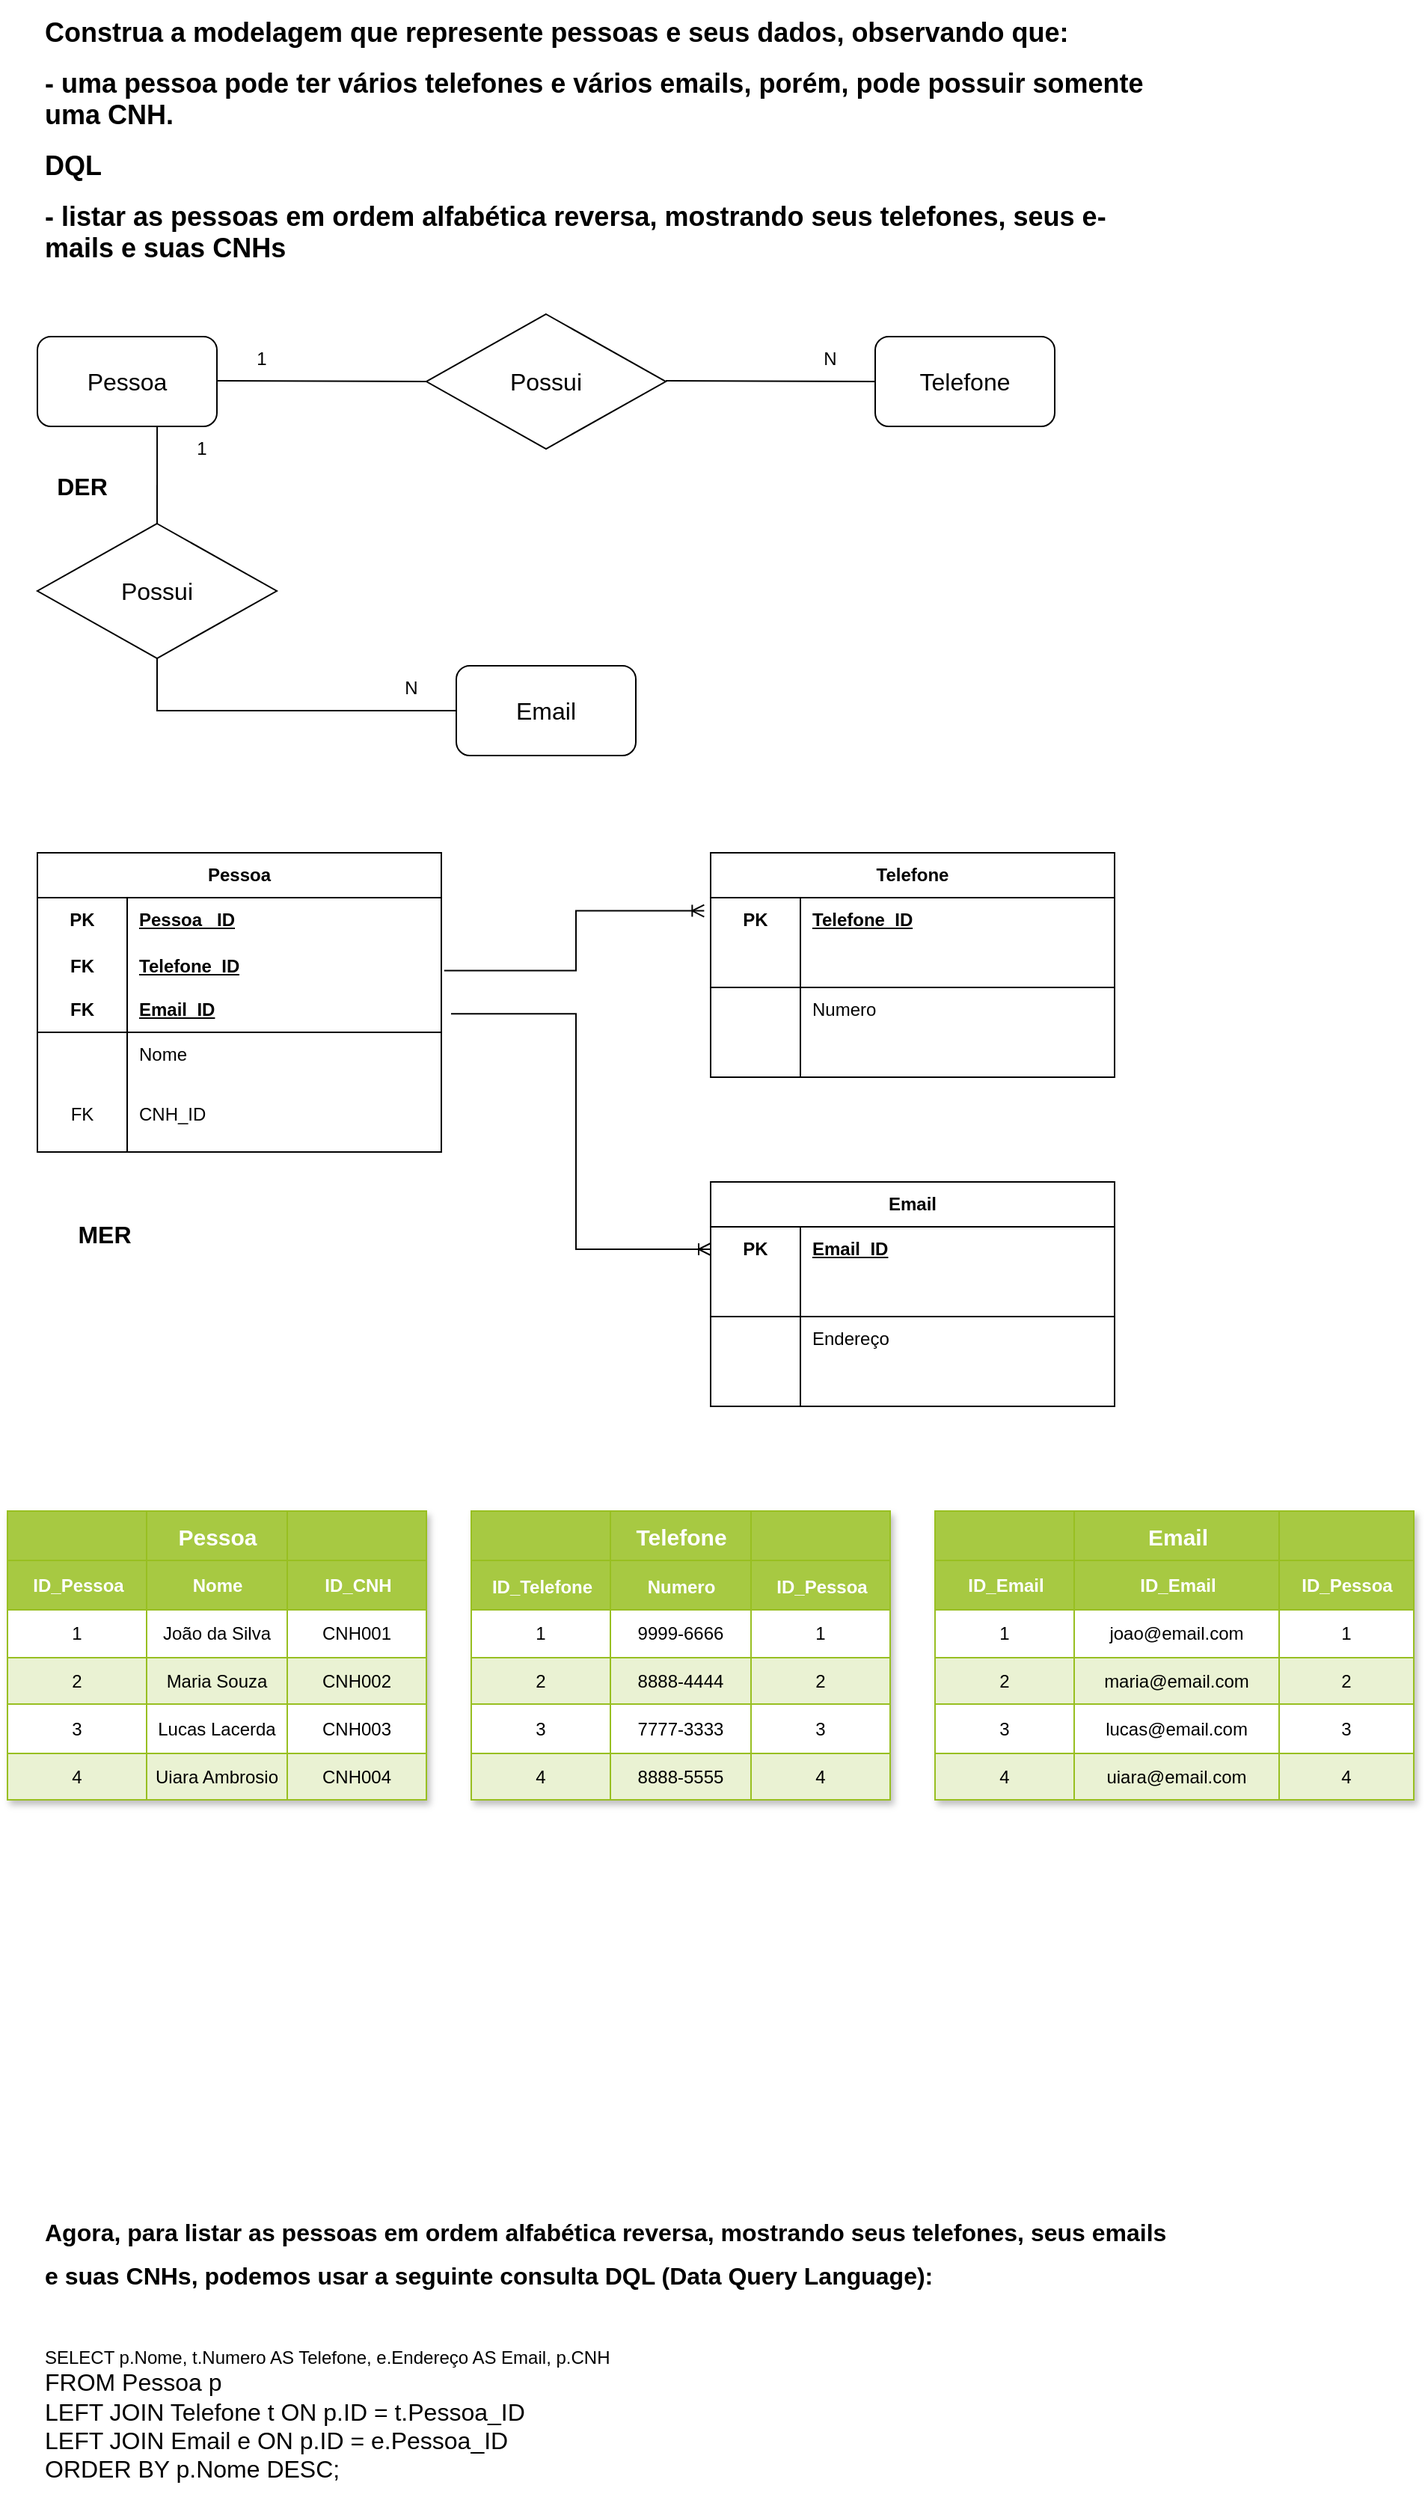 <mxfile version="21.6.5" type="github">
  <diagram name="Página-1" id="QylRcB9uHjfK3iSPX28R">
    <mxGraphModel dx="1050" dy="574" grid="1" gridSize="10" guides="1" tooltips="1" connect="1" arrows="1" fold="1" page="1" pageScale="1" pageWidth="827" pageHeight="1169" math="0" shadow="0">
      <root>
        <mxCell id="0" />
        <mxCell id="1" parent="0" />
        <mxCell id="6VKLtYgtWfYLUNmkYSvm-1" value="&lt;h1 style=&quot;font-size: 18px;&quot;&gt;&lt;font style=&quot;font-size: 18px;&quot;&gt;Construa a modelagem que represente pessoas e seus dados, observando que:&lt;/font&gt;&lt;/h1&gt;&lt;h1 style=&quot;font-size: 18px;&quot;&gt;&lt;font style=&quot;font-size: 18px;&quot;&gt;- uma pessoa pode ter vários telefones e vários emails, porém, pode possuir somente uma CNH.&lt;/font&gt;&lt;/h1&gt;&lt;h1 style=&quot;font-size: 18px;&quot;&gt;&lt;font style=&quot;font-size: 18px;&quot;&gt;DQL&lt;/font&gt;&lt;/h1&gt;&lt;h1 style=&quot;font-size: 18px;&quot;&gt;&lt;font style=&quot;font-size: 18px;&quot;&gt;- listar as pessoas em ordem alfabética reversa, mostrando seus telefones, seus e-mails e suas CNHs&lt;/font&gt;&lt;/h1&gt;" style="text;html=1;strokeColor=none;fillColor=none;spacing=5;spacingTop=-20;whiteSpace=wrap;overflow=hidden;rounded=0;" parent="1" vertex="1">
          <mxGeometry x="40" y="40" width="760" height="200" as="geometry" />
        </mxCell>
        <mxCell id="6VKLtYgtWfYLUNmkYSvm-96" value="&lt;h1&gt;&lt;font style=&quot;font-size: 16px;&quot;&gt;Agora, para listar as pessoas em ordem alfabética reversa, mostrando seus telefones, seus emails e suas CNHs, podemos usar a seguinte consulta DQL (Data Query Language):&lt;/font&gt;&lt;br&gt;&lt;/h1&gt;&lt;div&gt;&lt;font style=&quot;font-size: 16px;&quot;&gt;&lt;br&gt;&lt;/font&gt;&lt;/div&gt;&lt;div&gt;&lt;font style=&quot;&quot;&gt;&lt;div style=&quot;&quot;&gt;SELECT p.Nome, t.Numero AS Telefone, e.Endereço AS Email, p.CNH&lt;/div&gt;&lt;div style=&quot;&quot;&gt;&lt;span style=&quot;font-size: 16px;&quot;&gt;FROM Pessoa p&lt;/span&gt;&lt;/div&gt;&lt;div style=&quot;&quot;&gt;&lt;span style=&quot;font-size: 16px;&quot;&gt;LEFT JOIN Telefone t ON p.ID = t.Pessoa_ID&lt;/span&gt;&lt;/div&gt;&lt;div style=&quot;&quot;&gt;&lt;span style=&quot;font-size: 16px;&quot;&gt;LEFT JOIN Email e ON p.ID = e.Pessoa_ID&lt;/span&gt;&lt;/div&gt;&lt;div style=&quot;&quot;&gt;&lt;span style=&quot;font-size: 16px;&quot;&gt;ORDER BY p.Nome DESC;&lt;/span&gt;&lt;/div&gt;&lt;div style=&quot;font-size: 16px;&quot;&gt;&lt;br&gt;&lt;/div&gt;&lt;/font&gt;&lt;/div&gt;" style="text;html=1;strokeColor=none;fillColor=none;spacing=5;spacingTop=-20;whiteSpace=wrap;overflow=hidden;rounded=0;" parent="1" vertex="1">
          <mxGeometry x="40" y="1500" width="760" height="200" as="geometry" />
        </mxCell>
        <mxCell id="OuMqcSIrpEiaOfhXXVMv-22" value="" style="group" vertex="1" connectable="0" parent="1">
          <mxGeometry x="40" y="240" width="680" height="295" as="geometry" />
        </mxCell>
        <mxCell id="6VKLtYgtWfYLUNmkYSvm-2" value="" style="group" parent="OuMqcSIrpEiaOfhXXVMv-22" vertex="1" connectable="0">
          <mxGeometry width="680" height="130" as="geometry" />
        </mxCell>
        <mxCell id="6VKLtYgtWfYLUNmkYSvm-3" value="&lt;font style=&quot;font-size: 16px;&quot;&gt;Pessoa&lt;/font&gt;" style="rounded=1;whiteSpace=wrap;html=1;" parent="6VKLtYgtWfYLUNmkYSvm-2" vertex="1">
          <mxGeometry y="15" width="120" height="60" as="geometry" />
        </mxCell>
        <mxCell id="6VKLtYgtWfYLUNmkYSvm-4" value="" style="endArrow=none;html=1;rounded=0;endFill=0;" parent="6VKLtYgtWfYLUNmkYSvm-2" edge="1">
          <mxGeometry width="50" height="50" relative="1" as="geometry">
            <mxPoint x="120" y="44.5" as="sourcePoint" />
            <mxPoint x="260" y="45" as="targetPoint" />
          </mxGeometry>
        </mxCell>
        <mxCell id="6VKLtYgtWfYLUNmkYSvm-5" value="&lt;font style=&quot;font-size: 16px;&quot;&gt;Possui&lt;/font&gt;" style="rhombus;whiteSpace=wrap;html=1;" parent="6VKLtYgtWfYLUNmkYSvm-2" vertex="1">
          <mxGeometry x="260" width="160" height="90" as="geometry" />
        </mxCell>
        <mxCell id="6VKLtYgtWfYLUNmkYSvm-6" value="&lt;font style=&quot;font-size: 16px;&quot;&gt;Telefone&lt;/font&gt;" style="rounded=1;whiteSpace=wrap;html=1;" parent="6VKLtYgtWfYLUNmkYSvm-2" vertex="1">
          <mxGeometry x="560" y="15" width="120" height="60" as="geometry" />
        </mxCell>
        <mxCell id="6VKLtYgtWfYLUNmkYSvm-7" value="" style="endArrow=none;html=1;rounded=0;endFill=0;" parent="6VKLtYgtWfYLUNmkYSvm-2" edge="1">
          <mxGeometry width="50" height="50" relative="1" as="geometry">
            <mxPoint x="420" y="44.5" as="sourcePoint" />
            <mxPoint x="560" y="45" as="targetPoint" />
          </mxGeometry>
        </mxCell>
        <mxCell id="6VKLtYgtWfYLUNmkYSvm-8" value="1" style="text;html=1;strokeColor=none;fillColor=none;align=center;verticalAlign=middle;whiteSpace=wrap;rounded=0;" parent="6VKLtYgtWfYLUNmkYSvm-2" vertex="1">
          <mxGeometry x="120" y="15" width="60" height="30" as="geometry" />
        </mxCell>
        <mxCell id="6VKLtYgtWfYLUNmkYSvm-9" value="N" style="text;html=1;strokeColor=none;fillColor=none;align=center;verticalAlign=middle;whiteSpace=wrap;rounded=0;" parent="6VKLtYgtWfYLUNmkYSvm-2" vertex="1">
          <mxGeometry x="500" y="15" width="60" height="30" as="geometry" />
        </mxCell>
        <mxCell id="6VKLtYgtWfYLUNmkYSvm-10" value="&lt;font style=&quot;font-size: 16px;&quot;&gt;&lt;b&gt;DER&lt;/b&gt;&lt;/font&gt;" style="text;html=1;strokeColor=none;fillColor=none;align=center;verticalAlign=middle;whiteSpace=wrap;rounded=0;" parent="6VKLtYgtWfYLUNmkYSvm-2" vertex="1">
          <mxGeometry y="100" width="60" height="30" as="geometry" />
        </mxCell>
        <mxCell id="6VKLtYgtWfYLUNmkYSvm-34" value="1" style="text;html=1;strokeColor=none;fillColor=none;align=center;verticalAlign=middle;whiteSpace=wrap;rounded=0;" parent="6VKLtYgtWfYLUNmkYSvm-2" vertex="1">
          <mxGeometry x="80" y="75" width="60" height="30" as="geometry" />
        </mxCell>
        <mxCell id="6VKLtYgtWfYLUNmkYSvm-20" value="&lt;font style=&quot;font-size: 16px;&quot;&gt;Email&lt;/font&gt;" style="rounded=1;whiteSpace=wrap;html=1;" parent="OuMqcSIrpEiaOfhXXVMv-22" vertex="1">
          <mxGeometry x="280" y="235" width="120" height="60" as="geometry" />
        </mxCell>
        <mxCell id="6VKLtYgtWfYLUNmkYSvm-35" value="N" style="text;html=1;strokeColor=none;fillColor=none;align=center;verticalAlign=middle;whiteSpace=wrap;rounded=0;" parent="OuMqcSIrpEiaOfhXXVMv-22" vertex="1">
          <mxGeometry x="220" y="235" width="60" height="30" as="geometry" />
        </mxCell>
        <mxCell id="6VKLtYgtWfYLUNmkYSvm-22" value="" style="endArrow=none;html=1;rounded=0;entryX=0;entryY=0.5;entryDx=0;entryDy=0;endFill=0;" parent="OuMqcSIrpEiaOfhXXVMv-22" source="6VKLtYgtWfYLUNmkYSvm-21" target="6VKLtYgtWfYLUNmkYSvm-20" edge="1">
          <mxGeometry width="50" height="50" relative="1" as="geometry">
            <mxPoint x="80.04" y="75" as="sourcePoint" />
            <mxPoint x="80" y="217.02" as="targetPoint" />
            <Array as="points">
              <mxPoint x="80" y="265" />
            </Array>
          </mxGeometry>
        </mxCell>
        <mxCell id="6VKLtYgtWfYLUNmkYSvm-38" value="" style="endArrow=none;html=1;rounded=0;entryX=0.5;entryY=0;entryDx=0;entryDy=0;endFill=0;" parent="OuMqcSIrpEiaOfhXXVMv-22" target="6VKLtYgtWfYLUNmkYSvm-21" edge="1">
          <mxGeometry width="50" height="50" relative="1" as="geometry">
            <mxPoint x="80.04" y="75" as="sourcePoint" />
            <mxPoint x="280" y="265" as="targetPoint" />
            <Array as="points" />
          </mxGeometry>
        </mxCell>
        <mxCell id="6VKLtYgtWfYLUNmkYSvm-21" value="&lt;font style=&quot;font-size: 16px;&quot;&gt;Possui&lt;/font&gt;" style="rhombus;whiteSpace=wrap;html=1;" parent="OuMqcSIrpEiaOfhXXVMv-22" vertex="1">
          <mxGeometry y="140" width="160" height="90" as="geometry" />
        </mxCell>
        <mxCell id="OuMqcSIrpEiaOfhXXVMv-23" value="" style="group" vertex="1" connectable="0" parent="1">
          <mxGeometry x="40" y="600" width="720" height="370" as="geometry" />
        </mxCell>
        <mxCell id="6VKLtYgtWfYLUNmkYSvm-36" value="&lt;font style=&quot;font-size: 16px;&quot;&gt;&lt;b&gt;MER&lt;/b&gt;&lt;/font&gt;" style="text;html=1;strokeColor=none;fillColor=none;align=center;verticalAlign=middle;whiteSpace=wrap;rounded=0;" parent="OuMqcSIrpEiaOfhXXVMv-23" vertex="1">
          <mxGeometry y="240" width="90" height="30" as="geometry" />
        </mxCell>
        <mxCell id="6VKLtYgtWfYLUNmkYSvm-39" value="Pessoa" style="shape=table;startSize=30;container=1;collapsible=1;childLayout=tableLayout;fixedRows=1;rowLines=0;fontStyle=1;align=center;resizeLast=1;html=1;whiteSpace=wrap;" parent="OuMqcSIrpEiaOfhXXVMv-23" vertex="1">
          <mxGeometry width="270" height="200" as="geometry" />
        </mxCell>
        <mxCell id="6VKLtYgtWfYLUNmkYSvm-40" value="" style="shape=tableRow;horizontal=0;startSize=0;swimlaneHead=0;swimlaneBody=0;fillColor=none;collapsible=0;dropTarget=0;points=[[0,0.5],[1,0.5]];portConstraint=eastwest;top=0;left=0;right=0;bottom=0;html=1;" parent="6VKLtYgtWfYLUNmkYSvm-39" vertex="1">
          <mxGeometry y="30" width="270" height="30" as="geometry" />
        </mxCell>
        <mxCell id="6VKLtYgtWfYLUNmkYSvm-41" value="PK" style="shape=partialRectangle;connectable=0;fillColor=none;top=0;left=0;bottom=0;right=0;fontStyle=1;overflow=hidden;html=1;whiteSpace=wrap;" parent="6VKLtYgtWfYLUNmkYSvm-40" vertex="1">
          <mxGeometry width="60" height="30" as="geometry">
            <mxRectangle width="60" height="30" as="alternateBounds" />
          </mxGeometry>
        </mxCell>
        <mxCell id="6VKLtYgtWfYLUNmkYSvm-42" value="Pessoa_ ID" style="shape=partialRectangle;connectable=0;fillColor=none;top=0;left=0;bottom=0;right=0;align=left;spacingLeft=6;fontStyle=5;overflow=hidden;html=1;whiteSpace=wrap;" parent="6VKLtYgtWfYLUNmkYSvm-40" vertex="1">
          <mxGeometry x="60" width="210" height="30" as="geometry">
            <mxRectangle width="210" height="30" as="alternateBounds" />
          </mxGeometry>
        </mxCell>
        <mxCell id="6VKLtYgtWfYLUNmkYSvm-43" value="" style="shape=tableRow;horizontal=0;startSize=0;swimlaneHead=0;swimlaneBody=0;fillColor=none;collapsible=0;dropTarget=0;points=[[0,0.5],[1,0.5]];portConstraint=eastwest;top=0;left=0;right=0;bottom=1;html=1;" parent="6VKLtYgtWfYLUNmkYSvm-39" vertex="1">
          <mxGeometry y="60" width="270" height="60" as="geometry" />
        </mxCell>
        <mxCell id="6VKLtYgtWfYLUNmkYSvm-44" value="FK&lt;br&gt;&lt;br&gt;FK" style="shape=partialRectangle;connectable=0;fillColor=none;top=0;left=0;bottom=0;right=0;fontStyle=1;overflow=hidden;html=1;whiteSpace=wrap;" parent="6VKLtYgtWfYLUNmkYSvm-43" vertex="1">
          <mxGeometry width="60" height="60" as="geometry">
            <mxRectangle width="60" height="60" as="alternateBounds" />
          </mxGeometry>
        </mxCell>
        <mxCell id="6VKLtYgtWfYLUNmkYSvm-45" value="Telefone_ID&lt;br&gt;&lt;br&gt;Email_ID" style="shape=partialRectangle;connectable=0;fillColor=none;top=0;left=0;bottom=0;right=0;align=left;spacingLeft=6;fontStyle=5;overflow=hidden;html=1;whiteSpace=wrap;" parent="6VKLtYgtWfYLUNmkYSvm-43" vertex="1">
          <mxGeometry x="60" width="210" height="60" as="geometry">
            <mxRectangle width="210" height="60" as="alternateBounds" />
          </mxGeometry>
        </mxCell>
        <mxCell id="6VKLtYgtWfYLUNmkYSvm-46" value="" style="shape=tableRow;horizontal=0;startSize=0;swimlaneHead=0;swimlaneBody=0;fillColor=none;collapsible=0;dropTarget=0;points=[[0,0.5],[1,0.5]];portConstraint=eastwest;top=0;left=0;right=0;bottom=0;html=1;" parent="6VKLtYgtWfYLUNmkYSvm-39" vertex="1">
          <mxGeometry y="120" width="270" height="30" as="geometry" />
        </mxCell>
        <mxCell id="6VKLtYgtWfYLUNmkYSvm-47" value="" style="shape=partialRectangle;connectable=0;fillColor=none;top=0;left=0;bottom=0;right=0;editable=1;overflow=hidden;html=1;whiteSpace=wrap;" parent="6VKLtYgtWfYLUNmkYSvm-46" vertex="1">
          <mxGeometry width="60" height="30" as="geometry">
            <mxRectangle width="60" height="30" as="alternateBounds" />
          </mxGeometry>
        </mxCell>
        <mxCell id="6VKLtYgtWfYLUNmkYSvm-48" value="Nome" style="shape=partialRectangle;connectable=0;fillColor=none;top=0;left=0;bottom=0;right=0;align=left;spacingLeft=6;overflow=hidden;html=1;whiteSpace=wrap;" parent="6VKLtYgtWfYLUNmkYSvm-46" vertex="1">
          <mxGeometry x="60" width="210" height="30" as="geometry">
            <mxRectangle width="210" height="30" as="alternateBounds" />
          </mxGeometry>
        </mxCell>
        <mxCell id="6VKLtYgtWfYLUNmkYSvm-49" value="" style="shape=tableRow;horizontal=0;startSize=0;swimlaneHead=0;swimlaneBody=0;fillColor=none;collapsible=0;dropTarget=0;points=[[0,0.5],[1,0.5]];portConstraint=eastwest;top=0;left=0;right=0;bottom=0;html=1;" parent="6VKLtYgtWfYLUNmkYSvm-39" vertex="1">
          <mxGeometry y="150" width="270" height="50" as="geometry" />
        </mxCell>
        <mxCell id="6VKLtYgtWfYLUNmkYSvm-50" value="FK" style="shape=partialRectangle;connectable=0;fillColor=none;top=0;left=0;bottom=0;right=0;editable=1;overflow=hidden;html=1;whiteSpace=wrap;" parent="6VKLtYgtWfYLUNmkYSvm-49" vertex="1">
          <mxGeometry width="60" height="50" as="geometry">
            <mxRectangle width="60" height="50" as="alternateBounds" />
          </mxGeometry>
        </mxCell>
        <mxCell id="6VKLtYgtWfYLUNmkYSvm-51" value="CNH_ID" style="shape=partialRectangle;connectable=0;fillColor=none;top=0;left=0;bottom=0;right=0;align=left;spacingLeft=6;overflow=hidden;html=1;whiteSpace=wrap;" parent="6VKLtYgtWfYLUNmkYSvm-49" vertex="1">
          <mxGeometry x="60" width="210" height="50" as="geometry">
            <mxRectangle width="210" height="50" as="alternateBounds" />
          </mxGeometry>
        </mxCell>
        <mxCell id="6VKLtYgtWfYLUNmkYSvm-52" value="Telefone" style="shape=table;startSize=30;container=1;collapsible=1;childLayout=tableLayout;fixedRows=1;rowLines=0;fontStyle=1;align=center;resizeLast=1;html=1;whiteSpace=wrap;" parent="OuMqcSIrpEiaOfhXXVMv-23" vertex="1">
          <mxGeometry x="450" width="270" height="150" as="geometry" />
        </mxCell>
        <mxCell id="6VKLtYgtWfYLUNmkYSvm-53" value="" style="shape=tableRow;horizontal=0;startSize=0;swimlaneHead=0;swimlaneBody=0;fillColor=none;collapsible=0;dropTarget=0;points=[[0,0.5],[1,0.5]];portConstraint=eastwest;top=0;left=0;right=0;bottom=0;html=1;" parent="6VKLtYgtWfYLUNmkYSvm-52" vertex="1">
          <mxGeometry y="30" width="270" height="30" as="geometry" />
        </mxCell>
        <mxCell id="6VKLtYgtWfYLUNmkYSvm-54" value="PK" style="shape=partialRectangle;connectable=0;fillColor=none;top=0;left=0;bottom=0;right=0;fontStyle=1;overflow=hidden;html=1;whiteSpace=wrap;" parent="6VKLtYgtWfYLUNmkYSvm-53" vertex="1">
          <mxGeometry width="60" height="30" as="geometry">
            <mxRectangle width="60" height="30" as="alternateBounds" />
          </mxGeometry>
        </mxCell>
        <mxCell id="6VKLtYgtWfYLUNmkYSvm-55" value="Telefone_ID" style="shape=partialRectangle;connectable=0;fillColor=none;top=0;left=0;bottom=0;right=0;align=left;spacingLeft=6;fontStyle=5;overflow=hidden;html=1;whiteSpace=wrap;" parent="6VKLtYgtWfYLUNmkYSvm-53" vertex="1">
          <mxGeometry x="60" width="210" height="30" as="geometry">
            <mxRectangle width="210" height="30" as="alternateBounds" />
          </mxGeometry>
        </mxCell>
        <mxCell id="6VKLtYgtWfYLUNmkYSvm-56" value="" style="shape=tableRow;horizontal=0;startSize=0;swimlaneHead=0;swimlaneBody=0;fillColor=none;collapsible=0;dropTarget=0;points=[[0,0.5],[1,0.5]];portConstraint=eastwest;top=0;left=0;right=0;bottom=1;html=1;" parent="6VKLtYgtWfYLUNmkYSvm-52" vertex="1">
          <mxGeometry y="60" width="270" height="30" as="geometry" />
        </mxCell>
        <mxCell id="6VKLtYgtWfYLUNmkYSvm-57" value="" style="shape=partialRectangle;connectable=0;fillColor=none;top=0;left=0;bottom=0;right=0;fontStyle=1;overflow=hidden;html=1;whiteSpace=wrap;" parent="6VKLtYgtWfYLUNmkYSvm-56" vertex="1">
          <mxGeometry width="60" height="30" as="geometry">
            <mxRectangle width="60" height="30" as="alternateBounds" />
          </mxGeometry>
        </mxCell>
        <mxCell id="6VKLtYgtWfYLUNmkYSvm-58" value="" style="shape=partialRectangle;connectable=0;fillColor=none;top=0;left=0;bottom=0;right=0;align=left;spacingLeft=6;fontStyle=5;overflow=hidden;html=1;whiteSpace=wrap;" parent="6VKLtYgtWfYLUNmkYSvm-56" vertex="1">
          <mxGeometry x="60" width="210" height="30" as="geometry">
            <mxRectangle width="210" height="30" as="alternateBounds" />
          </mxGeometry>
        </mxCell>
        <mxCell id="6VKLtYgtWfYLUNmkYSvm-59" value="" style="shape=tableRow;horizontal=0;startSize=0;swimlaneHead=0;swimlaneBody=0;fillColor=none;collapsible=0;dropTarget=0;points=[[0,0.5],[1,0.5]];portConstraint=eastwest;top=0;left=0;right=0;bottom=0;html=1;" parent="6VKLtYgtWfYLUNmkYSvm-52" vertex="1">
          <mxGeometry y="90" width="270" height="30" as="geometry" />
        </mxCell>
        <mxCell id="6VKLtYgtWfYLUNmkYSvm-60" value="" style="shape=partialRectangle;connectable=0;fillColor=none;top=0;left=0;bottom=0;right=0;editable=1;overflow=hidden;html=1;whiteSpace=wrap;" parent="6VKLtYgtWfYLUNmkYSvm-59" vertex="1">
          <mxGeometry width="60" height="30" as="geometry">
            <mxRectangle width="60" height="30" as="alternateBounds" />
          </mxGeometry>
        </mxCell>
        <mxCell id="6VKLtYgtWfYLUNmkYSvm-61" value="Numero" style="shape=partialRectangle;connectable=0;fillColor=none;top=0;left=0;bottom=0;right=0;align=left;spacingLeft=6;overflow=hidden;html=1;whiteSpace=wrap;" parent="6VKLtYgtWfYLUNmkYSvm-59" vertex="1">
          <mxGeometry x="60" width="210" height="30" as="geometry">
            <mxRectangle width="210" height="30" as="alternateBounds" />
          </mxGeometry>
        </mxCell>
        <mxCell id="6VKLtYgtWfYLUNmkYSvm-62" value="" style="shape=tableRow;horizontal=0;startSize=0;swimlaneHead=0;swimlaneBody=0;fillColor=none;collapsible=0;dropTarget=0;points=[[0,0.5],[1,0.5]];portConstraint=eastwest;top=0;left=0;right=0;bottom=0;html=1;" parent="6VKLtYgtWfYLUNmkYSvm-52" vertex="1">
          <mxGeometry y="120" width="270" height="30" as="geometry" />
        </mxCell>
        <mxCell id="6VKLtYgtWfYLUNmkYSvm-63" value="" style="shape=partialRectangle;connectable=0;fillColor=none;top=0;left=0;bottom=0;right=0;editable=1;overflow=hidden;html=1;whiteSpace=wrap;" parent="6VKLtYgtWfYLUNmkYSvm-62" vertex="1">
          <mxGeometry width="60" height="30" as="geometry">
            <mxRectangle width="60" height="30" as="alternateBounds" />
          </mxGeometry>
        </mxCell>
        <mxCell id="6VKLtYgtWfYLUNmkYSvm-64" value="" style="shape=partialRectangle;connectable=0;fillColor=none;top=0;left=0;bottom=0;right=0;align=left;spacingLeft=6;overflow=hidden;html=1;whiteSpace=wrap;" parent="6VKLtYgtWfYLUNmkYSvm-62" vertex="1">
          <mxGeometry x="60" width="210" height="30" as="geometry">
            <mxRectangle width="210" height="30" as="alternateBounds" />
          </mxGeometry>
        </mxCell>
        <mxCell id="6VKLtYgtWfYLUNmkYSvm-65" value="Email" style="shape=table;startSize=30;container=1;collapsible=1;childLayout=tableLayout;fixedRows=1;rowLines=0;fontStyle=1;align=center;resizeLast=1;html=1;whiteSpace=wrap;" parent="OuMqcSIrpEiaOfhXXVMv-23" vertex="1">
          <mxGeometry x="450" y="220" width="270" height="150" as="geometry" />
        </mxCell>
        <mxCell id="6VKLtYgtWfYLUNmkYSvm-66" value="" style="shape=tableRow;horizontal=0;startSize=0;swimlaneHead=0;swimlaneBody=0;fillColor=none;collapsible=0;dropTarget=0;points=[[0,0.5],[1,0.5]];portConstraint=eastwest;top=0;left=0;right=0;bottom=0;html=1;" parent="6VKLtYgtWfYLUNmkYSvm-65" vertex="1">
          <mxGeometry y="30" width="270" height="30" as="geometry" />
        </mxCell>
        <mxCell id="6VKLtYgtWfYLUNmkYSvm-67" value="PK" style="shape=partialRectangle;connectable=0;fillColor=none;top=0;left=0;bottom=0;right=0;fontStyle=1;overflow=hidden;html=1;whiteSpace=wrap;" parent="6VKLtYgtWfYLUNmkYSvm-66" vertex="1">
          <mxGeometry width="60" height="30" as="geometry">
            <mxRectangle width="60" height="30" as="alternateBounds" />
          </mxGeometry>
        </mxCell>
        <mxCell id="6VKLtYgtWfYLUNmkYSvm-68" value="Email_ID" style="shape=partialRectangle;connectable=0;fillColor=none;top=0;left=0;bottom=0;right=0;align=left;spacingLeft=6;fontStyle=5;overflow=hidden;html=1;whiteSpace=wrap;" parent="6VKLtYgtWfYLUNmkYSvm-66" vertex="1">
          <mxGeometry x="60" width="210" height="30" as="geometry">
            <mxRectangle width="210" height="30" as="alternateBounds" />
          </mxGeometry>
        </mxCell>
        <mxCell id="6VKLtYgtWfYLUNmkYSvm-69" value="" style="shape=tableRow;horizontal=0;startSize=0;swimlaneHead=0;swimlaneBody=0;fillColor=none;collapsible=0;dropTarget=0;points=[[0,0.5],[1,0.5]];portConstraint=eastwest;top=0;left=0;right=0;bottom=1;html=1;" parent="6VKLtYgtWfYLUNmkYSvm-65" vertex="1">
          <mxGeometry y="60" width="270" height="30" as="geometry" />
        </mxCell>
        <mxCell id="6VKLtYgtWfYLUNmkYSvm-70" value="" style="shape=partialRectangle;connectable=0;fillColor=none;top=0;left=0;bottom=0;right=0;fontStyle=1;overflow=hidden;html=1;whiteSpace=wrap;" parent="6VKLtYgtWfYLUNmkYSvm-69" vertex="1">
          <mxGeometry width="60" height="30" as="geometry">
            <mxRectangle width="60" height="30" as="alternateBounds" />
          </mxGeometry>
        </mxCell>
        <mxCell id="6VKLtYgtWfYLUNmkYSvm-71" value="" style="shape=partialRectangle;connectable=0;fillColor=none;top=0;left=0;bottom=0;right=0;align=left;spacingLeft=6;fontStyle=5;overflow=hidden;html=1;whiteSpace=wrap;" parent="6VKLtYgtWfYLUNmkYSvm-69" vertex="1">
          <mxGeometry x="60" width="210" height="30" as="geometry">
            <mxRectangle width="210" height="30" as="alternateBounds" />
          </mxGeometry>
        </mxCell>
        <mxCell id="6VKLtYgtWfYLUNmkYSvm-72" value="" style="shape=tableRow;horizontal=0;startSize=0;swimlaneHead=0;swimlaneBody=0;fillColor=none;collapsible=0;dropTarget=0;points=[[0,0.5],[1,0.5]];portConstraint=eastwest;top=0;left=0;right=0;bottom=0;html=1;" parent="6VKLtYgtWfYLUNmkYSvm-65" vertex="1">
          <mxGeometry y="90" width="270" height="30" as="geometry" />
        </mxCell>
        <mxCell id="6VKLtYgtWfYLUNmkYSvm-73" value="" style="shape=partialRectangle;connectable=0;fillColor=none;top=0;left=0;bottom=0;right=0;editable=1;overflow=hidden;html=1;whiteSpace=wrap;" parent="6VKLtYgtWfYLUNmkYSvm-72" vertex="1">
          <mxGeometry width="60" height="30" as="geometry">
            <mxRectangle width="60" height="30" as="alternateBounds" />
          </mxGeometry>
        </mxCell>
        <mxCell id="6VKLtYgtWfYLUNmkYSvm-74" value="Endereço" style="shape=partialRectangle;connectable=0;fillColor=none;top=0;left=0;bottom=0;right=0;align=left;spacingLeft=6;overflow=hidden;html=1;whiteSpace=wrap;" parent="6VKLtYgtWfYLUNmkYSvm-72" vertex="1">
          <mxGeometry x="60" width="210" height="30" as="geometry">
            <mxRectangle width="210" height="30" as="alternateBounds" />
          </mxGeometry>
        </mxCell>
        <mxCell id="6VKLtYgtWfYLUNmkYSvm-75" value="" style="shape=tableRow;horizontal=0;startSize=0;swimlaneHead=0;swimlaneBody=0;fillColor=none;collapsible=0;dropTarget=0;points=[[0,0.5],[1,0.5]];portConstraint=eastwest;top=0;left=0;right=0;bottom=0;html=1;" parent="6VKLtYgtWfYLUNmkYSvm-65" vertex="1">
          <mxGeometry y="120" width="270" height="30" as="geometry" />
        </mxCell>
        <mxCell id="6VKLtYgtWfYLUNmkYSvm-76" value="" style="shape=partialRectangle;connectable=0;fillColor=none;top=0;left=0;bottom=0;right=0;editable=1;overflow=hidden;html=1;whiteSpace=wrap;" parent="6VKLtYgtWfYLUNmkYSvm-75" vertex="1">
          <mxGeometry width="60" height="30" as="geometry">
            <mxRectangle width="60" height="30" as="alternateBounds" />
          </mxGeometry>
        </mxCell>
        <mxCell id="6VKLtYgtWfYLUNmkYSvm-77" value="" style="shape=partialRectangle;connectable=0;fillColor=none;top=0;left=0;bottom=0;right=0;align=left;spacingLeft=6;overflow=hidden;html=1;whiteSpace=wrap;" parent="6VKLtYgtWfYLUNmkYSvm-75" vertex="1">
          <mxGeometry x="60" width="210" height="30" as="geometry">
            <mxRectangle width="210" height="30" as="alternateBounds" />
          </mxGeometry>
        </mxCell>
        <mxCell id="6VKLtYgtWfYLUNmkYSvm-78" style="edgeStyle=orthogonalEdgeStyle;rounded=0;orthogonalLoop=1;jettySize=auto;html=1;entryX=-0.016;entryY=0.293;entryDx=0;entryDy=0;endArrow=ERoneToMany;endFill=0;exitX=1.007;exitY=0.313;exitDx=0;exitDy=0;exitPerimeter=0;entryPerimeter=0;" parent="OuMqcSIrpEiaOfhXXVMv-23" source="6VKLtYgtWfYLUNmkYSvm-43" target="6VKLtYgtWfYLUNmkYSvm-53" edge="1">
          <mxGeometry relative="1" as="geometry" />
        </mxCell>
        <mxCell id="6VKLtYgtWfYLUNmkYSvm-79" style="edgeStyle=orthogonalEdgeStyle;rounded=0;orthogonalLoop=1;jettySize=auto;html=1;endArrow=ERoneToMany;endFill=0;entryX=0;entryY=0.5;entryDx=0;entryDy=0;exitX=1.024;exitY=0.793;exitDx=0;exitDy=0;exitPerimeter=0;" parent="OuMqcSIrpEiaOfhXXVMv-23" source="6VKLtYgtWfYLUNmkYSvm-43" edge="1" target="6VKLtYgtWfYLUNmkYSvm-66">
          <mxGeometry relative="1" as="geometry">
            <mxPoint x="135" y="160" as="targetPoint" />
          </mxGeometry>
        </mxCell>
        <mxCell id="OuMqcSIrpEiaOfhXXVMv-24" value="Assets" style="childLayout=tableLayout;recursiveResize=0;strokeColor=#98bf21;fillColor=#A7C942;shadow=1;" vertex="1" parent="1">
          <mxGeometry x="20" y="1040" width="280" height="193" as="geometry" />
        </mxCell>
        <mxCell id="OuMqcSIrpEiaOfhXXVMv-66" style="shape=tableRow;horizontal=0;startSize=0;swimlaneHead=0;swimlaneBody=0;top=0;left=0;bottom=0;right=0;dropTarget=0;collapsible=0;recursiveResize=0;expand=0;fontStyle=0;strokeColor=inherit;fillColor=#ffffff;" vertex="1" parent="OuMqcSIrpEiaOfhXXVMv-24">
          <mxGeometry width="280" height="33" as="geometry" />
        </mxCell>
        <mxCell id="OuMqcSIrpEiaOfhXXVMv-67" style="connectable=0;recursiveResize=0;strokeColor=inherit;fillColor=#A7C942;align=center;fontStyle=1;fontColor=#FFFFFF;html=1;" vertex="1" parent="OuMqcSIrpEiaOfhXXVMv-66">
          <mxGeometry width="93" height="33" as="geometry">
            <mxRectangle width="93" height="33" as="alternateBounds" />
          </mxGeometry>
        </mxCell>
        <mxCell id="OuMqcSIrpEiaOfhXXVMv-68" value="&lt;font style=&quot;font-size: 15px;&quot;&gt;Pessoa&lt;/font&gt;" style="connectable=0;recursiveResize=0;strokeColor=inherit;fillColor=#A7C942;align=center;fontStyle=1;fontColor=#FFFFFF;html=1;" vertex="1" parent="OuMqcSIrpEiaOfhXXVMv-66">
          <mxGeometry x="93" width="94" height="33" as="geometry">
            <mxRectangle width="94" height="33" as="alternateBounds" />
          </mxGeometry>
        </mxCell>
        <mxCell id="OuMqcSIrpEiaOfhXXVMv-69" style="connectable=0;recursiveResize=0;strokeColor=inherit;fillColor=#A7C942;align=center;fontStyle=1;fontColor=#FFFFFF;html=1;" vertex="1" parent="OuMqcSIrpEiaOfhXXVMv-66">
          <mxGeometry x="187" width="93" height="33" as="geometry">
            <mxRectangle width="93" height="33" as="alternateBounds" />
          </mxGeometry>
        </mxCell>
        <mxCell id="OuMqcSIrpEiaOfhXXVMv-25" style="shape=tableRow;horizontal=0;startSize=0;swimlaneHead=0;swimlaneBody=0;top=0;left=0;bottom=0;right=0;dropTarget=0;collapsible=0;recursiveResize=0;expand=0;fontStyle=0;strokeColor=inherit;fillColor=#ffffff;" vertex="1" parent="OuMqcSIrpEiaOfhXXVMv-24">
          <mxGeometry y="33" width="280" height="33" as="geometry" />
        </mxCell>
        <mxCell id="OuMqcSIrpEiaOfhXXVMv-26" value="ID_Pessoa " style="connectable=0;recursiveResize=0;strokeColor=inherit;fillColor=#A7C942;align=center;fontStyle=1;fontColor=#FFFFFF;html=1;" vertex="1" parent="OuMqcSIrpEiaOfhXXVMv-25">
          <mxGeometry width="93" height="33" as="geometry">
            <mxRectangle width="93" height="33" as="alternateBounds" />
          </mxGeometry>
        </mxCell>
        <mxCell id="OuMqcSIrpEiaOfhXXVMv-27" value="Nome           " style="connectable=0;recursiveResize=0;strokeColor=inherit;fillColor=#A7C942;align=center;fontStyle=1;fontColor=#FFFFFF;html=1;" vertex="1" parent="OuMqcSIrpEiaOfhXXVMv-25">
          <mxGeometry x="93" width="94" height="33" as="geometry">
            <mxRectangle width="94" height="33" as="alternateBounds" />
          </mxGeometry>
        </mxCell>
        <mxCell id="OuMqcSIrpEiaOfhXXVMv-28" value="ID_CNH " style="connectable=0;recursiveResize=0;strokeColor=inherit;fillColor=#A7C942;align=center;fontStyle=1;fontColor=#FFFFFF;html=1;" vertex="1" parent="OuMqcSIrpEiaOfhXXVMv-25">
          <mxGeometry x="187" width="93" height="33" as="geometry">
            <mxRectangle width="93" height="33" as="alternateBounds" />
          </mxGeometry>
        </mxCell>
        <mxCell id="OuMqcSIrpEiaOfhXXVMv-29" value="" style="shape=tableRow;horizontal=0;startSize=0;swimlaneHead=0;swimlaneBody=0;top=0;left=0;bottom=0;right=0;dropTarget=0;collapsible=0;recursiveResize=0;expand=0;fontStyle=0;strokeColor=inherit;fillColor=#ffffff;" vertex="1" parent="OuMqcSIrpEiaOfhXXVMv-24">
          <mxGeometry y="66" width="280" height="32" as="geometry" />
        </mxCell>
        <mxCell id="OuMqcSIrpEiaOfhXXVMv-30" value="1" style="connectable=0;recursiveResize=0;strokeColor=inherit;fillColor=inherit;align=center;whiteSpace=wrap;html=1;" vertex="1" parent="OuMqcSIrpEiaOfhXXVMv-29">
          <mxGeometry width="93" height="32" as="geometry">
            <mxRectangle width="93" height="32" as="alternateBounds" />
          </mxGeometry>
        </mxCell>
        <mxCell id="OuMqcSIrpEiaOfhXXVMv-31" value="João da Silva" style="connectable=0;recursiveResize=0;strokeColor=inherit;fillColor=inherit;align=center;whiteSpace=wrap;html=1;" vertex="1" parent="OuMqcSIrpEiaOfhXXVMv-29">
          <mxGeometry x="93" width="94" height="32" as="geometry">
            <mxRectangle width="94" height="32" as="alternateBounds" />
          </mxGeometry>
        </mxCell>
        <mxCell id="OuMqcSIrpEiaOfhXXVMv-32" value="CNH001" style="connectable=0;recursiveResize=0;strokeColor=inherit;fillColor=inherit;align=center;whiteSpace=wrap;html=1;" vertex="1" parent="OuMqcSIrpEiaOfhXXVMv-29">
          <mxGeometry x="187" width="93" height="32" as="geometry">
            <mxRectangle width="93" height="32" as="alternateBounds" />
          </mxGeometry>
        </mxCell>
        <mxCell id="OuMqcSIrpEiaOfhXXVMv-33" value="" style="shape=tableRow;horizontal=0;startSize=0;swimlaneHead=0;swimlaneBody=0;top=0;left=0;bottom=0;right=0;dropTarget=0;collapsible=0;recursiveResize=0;expand=0;fontStyle=1;strokeColor=inherit;fillColor=#EAF2D3;" vertex="1" parent="OuMqcSIrpEiaOfhXXVMv-24">
          <mxGeometry y="98" width="280" height="31" as="geometry" />
        </mxCell>
        <mxCell id="OuMqcSIrpEiaOfhXXVMv-34" value="2" style="connectable=0;recursiveResize=0;strokeColor=inherit;fillColor=inherit;whiteSpace=wrap;html=1;" vertex="1" parent="OuMqcSIrpEiaOfhXXVMv-33">
          <mxGeometry width="93" height="31" as="geometry">
            <mxRectangle width="93" height="31" as="alternateBounds" />
          </mxGeometry>
        </mxCell>
        <mxCell id="OuMqcSIrpEiaOfhXXVMv-35" value="Maria Souza" style="connectable=0;recursiveResize=0;strokeColor=inherit;fillColor=inherit;whiteSpace=wrap;html=1;" vertex="1" parent="OuMqcSIrpEiaOfhXXVMv-33">
          <mxGeometry x="93" width="94" height="31" as="geometry">
            <mxRectangle width="94" height="31" as="alternateBounds" />
          </mxGeometry>
        </mxCell>
        <mxCell id="OuMqcSIrpEiaOfhXXVMv-36" value="CNH002" style="connectable=0;recursiveResize=0;strokeColor=inherit;fillColor=inherit;whiteSpace=wrap;html=1;" vertex="1" parent="OuMqcSIrpEiaOfhXXVMv-33">
          <mxGeometry x="187" width="93" height="31" as="geometry">
            <mxRectangle width="93" height="31" as="alternateBounds" />
          </mxGeometry>
        </mxCell>
        <mxCell id="OuMqcSIrpEiaOfhXXVMv-37" value="" style="shape=tableRow;horizontal=0;startSize=0;swimlaneHead=0;swimlaneBody=0;top=0;left=0;bottom=0;right=0;dropTarget=0;collapsible=0;recursiveResize=0;expand=0;fontStyle=0;strokeColor=inherit;fillColor=#ffffff;" vertex="1" parent="OuMqcSIrpEiaOfhXXVMv-24">
          <mxGeometry y="129" width="280" height="33" as="geometry" />
        </mxCell>
        <mxCell id="OuMqcSIrpEiaOfhXXVMv-38" value="3" style="connectable=0;recursiveResize=0;strokeColor=inherit;fillColor=inherit;fontStyle=0;align=center;whiteSpace=wrap;html=1;" vertex="1" parent="OuMqcSIrpEiaOfhXXVMv-37">
          <mxGeometry width="93" height="33" as="geometry">
            <mxRectangle width="93" height="33" as="alternateBounds" />
          </mxGeometry>
        </mxCell>
        <mxCell id="OuMqcSIrpEiaOfhXXVMv-39" value="Lucas Lacerda" style="connectable=0;recursiveResize=0;strokeColor=inherit;fillColor=inherit;fontStyle=0;align=center;whiteSpace=wrap;html=1;" vertex="1" parent="OuMqcSIrpEiaOfhXXVMv-37">
          <mxGeometry x="93" width="94" height="33" as="geometry">
            <mxRectangle width="94" height="33" as="alternateBounds" />
          </mxGeometry>
        </mxCell>
        <mxCell id="OuMqcSIrpEiaOfhXXVMv-40" value="CNH003" style="connectable=0;recursiveResize=0;strokeColor=inherit;fillColor=inherit;fontStyle=0;align=center;whiteSpace=wrap;html=1;" vertex="1" parent="OuMqcSIrpEiaOfhXXVMv-37">
          <mxGeometry x="187" width="93" height="33" as="geometry">
            <mxRectangle width="93" height="33" as="alternateBounds" />
          </mxGeometry>
        </mxCell>
        <mxCell id="OuMqcSIrpEiaOfhXXVMv-41" value="" style="shape=tableRow;horizontal=0;startSize=0;swimlaneHead=0;swimlaneBody=0;top=0;left=0;bottom=0;right=0;dropTarget=0;collapsible=0;recursiveResize=0;expand=0;fontStyle=1;strokeColor=inherit;fillColor=#EAF2D3;" vertex="1" parent="OuMqcSIrpEiaOfhXXVMv-24">
          <mxGeometry y="162" width="280" height="31" as="geometry" />
        </mxCell>
        <mxCell id="OuMqcSIrpEiaOfhXXVMv-42" value="4" style="connectable=0;recursiveResize=0;strokeColor=inherit;fillColor=inherit;whiteSpace=wrap;html=1;" vertex="1" parent="OuMqcSIrpEiaOfhXXVMv-41">
          <mxGeometry width="93" height="31" as="geometry">
            <mxRectangle width="93" height="31" as="alternateBounds" />
          </mxGeometry>
        </mxCell>
        <mxCell id="OuMqcSIrpEiaOfhXXVMv-43" value="Uiara Ambrosio" style="connectable=0;recursiveResize=0;strokeColor=inherit;fillColor=inherit;whiteSpace=wrap;html=1;" vertex="1" parent="OuMqcSIrpEiaOfhXXVMv-41">
          <mxGeometry x="93" width="94" height="31" as="geometry">
            <mxRectangle width="94" height="31" as="alternateBounds" />
          </mxGeometry>
        </mxCell>
        <mxCell id="OuMqcSIrpEiaOfhXXVMv-44" value="CNH004" style="connectable=0;recursiveResize=0;strokeColor=inherit;fillColor=inherit;whiteSpace=wrap;html=1;" vertex="1" parent="OuMqcSIrpEiaOfhXXVMv-41">
          <mxGeometry x="187" width="93" height="31" as="geometry">
            <mxRectangle width="93" height="31" as="alternateBounds" />
          </mxGeometry>
        </mxCell>
        <mxCell id="OuMqcSIrpEiaOfhXXVMv-45" value="Assets" style="childLayout=tableLayout;recursiveResize=0;strokeColor=#98bf21;fillColor=#A7C942;shadow=1;" vertex="1" parent="1">
          <mxGeometry x="330" y="1040" width="280" height="193" as="geometry" />
        </mxCell>
        <mxCell id="OuMqcSIrpEiaOfhXXVMv-70" style="shape=tableRow;horizontal=0;startSize=0;swimlaneHead=0;swimlaneBody=0;top=0;left=0;bottom=0;right=0;dropTarget=0;collapsible=0;recursiveResize=0;expand=0;fontStyle=0;strokeColor=inherit;fillColor=#ffffff;" vertex="1" parent="OuMqcSIrpEiaOfhXXVMv-45">
          <mxGeometry width="280" height="33" as="geometry" />
        </mxCell>
        <mxCell id="OuMqcSIrpEiaOfhXXVMv-71" style="connectable=0;recursiveResize=0;strokeColor=inherit;fillColor=#A7C942;align=center;fontStyle=1;fontColor=#FFFFFF;html=1;" vertex="1" parent="OuMqcSIrpEiaOfhXXVMv-70">
          <mxGeometry width="93" height="33" as="geometry">
            <mxRectangle width="93" height="33" as="alternateBounds" />
          </mxGeometry>
        </mxCell>
        <mxCell id="OuMqcSIrpEiaOfhXXVMv-72" value="&lt;font style=&quot;font-size: 15px;&quot;&gt;Telefone&lt;/font&gt;" style="connectable=0;recursiveResize=0;strokeColor=inherit;fillColor=#A7C942;align=center;fontStyle=1;fontColor=#FFFFFF;html=1;" vertex="1" parent="OuMqcSIrpEiaOfhXXVMv-70">
          <mxGeometry x="93" width="94" height="33" as="geometry">
            <mxRectangle width="94" height="33" as="alternateBounds" />
          </mxGeometry>
        </mxCell>
        <mxCell id="OuMqcSIrpEiaOfhXXVMv-73" style="connectable=0;recursiveResize=0;strokeColor=inherit;fillColor=#A7C942;align=center;fontStyle=1;fontColor=#FFFFFF;html=1;" vertex="1" parent="OuMqcSIrpEiaOfhXXVMv-70">
          <mxGeometry x="187" width="93" height="33" as="geometry">
            <mxRectangle width="93" height="33" as="alternateBounds" />
          </mxGeometry>
        </mxCell>
        <mxCell id="OuMqcSIrpEiaOfhXXVMv-46" style="shape=tableRow;horizontal=0;startSize=0;swimlaneHead=0;swimlaneBody=0;top=0;left=0;bottom=0;right=0;dropTarget=0;collapsible=0;recursiveResize=0;expand=0;fontStyle=0;strokeColor=inherit;fillColor=#ffffff;" vertex="1" parent="OuMqcSIrpEiaOfhXXVMv-45">
          <mxGeometry y="33" width="280" height="33" as="geometry" />
        </mxCell>
        <mxCell id="OuMqcSIrpEiaOfhXXVMv-47" value="ID_Telefone&lt;span style=&quot;font-family: &amp;quot;Söhne Mono&amp;quot;, Monaco, &amp;quot;Andale Mono&amp;quot;, &amp;quot;Ubuntu Mono&amp;quot;, monospace; font-size: 14px; font-weight: 400; text-align: left; background-color: rgb(0, 0, 0);&quot;&gt; &lt;/span&gt;" style="connectable=0;recursiveResize=0;strokeColor=inherit;fillColor=#A7C942;align=center;fontStyle=1;fontColor=#FFFFFF;html=1;" vertex="1" parent="OuMqcSIrpEiaOfhXXVMv-46">
          <mxGeometry width="93" height="33" as="geometry">
            <mxRectangle width="93" height="33" as="alternateBounds" />
          </mxGeometry>
        </mxCell>
        <mxCell id="OuMqcSIrpEiaOfhXXVMv-48" value="Numero&lt;span style=&quot;font-family: &amp;quot;Söhne Mono&amp;quot;, Monaco, &amp;quot;Andale Mono&amp;quot;, &amp;quot;Ubuntu Mono&amp;quot;, monospace; font-size: 14px; font-weight: 400; text-align: left; background-color: rgb(0, 0, 0);&quot;&gt;       &lt;/span&gt;" style="connectable=0;recursiveResize=0;strokeColor=inherit;fillColor=#A7C942;align=center;fontStyle=1;fontColor=#FFFFFF;html=1;" vertex="1" parent="OuMqcSIrpEiaOfhXXVMv-46">
          <mxGeometry x="93" width="94" height="33" as="geometry">
            <mxRectangle width="94" height="33" as="alternateBounds" />
          </mxGeometry>
        </mxCell>
        <mxCell id="OuMqcSIrpEiaOfhXXVMv-49" value="ID_Pessoa&lt;span style=&quot;font-family: &amp;quot;Söhne Mono&amp;quot;, Monaco, &amp;quot;Andale Mono&amp;quot;, &amp;quot;Ubuntu Mono&amp;quot;, monospace; font-size: 14px; font-weight: 400; text-align: left; background-color: rgb(0, 0, 0);&quot;&gt; &lt;/span&gt;" style="connectable=0;recursiveResize=0;strokeColor=inherit;fillColor=#A7C942;align=center;fontStyle=1;fontColor=#FFFFFF;html=1;" vertex="1" parent="OuMqcSIrpEiaOfhXXVMv-46">
          <mxGeometry x="187" width="93" height="33" as="geometry">
            <mxRectangle width="93" height="33" as="alternateBounds" />
          </mxGeometry>
        </mxCell>
        <mxCell id="OuMqcSIrpEiaOfhXXVMv-50" value="" style="shape=tableRow;horizontal=0;startSize=0;swimlaneHead=0;swimlaneBody=0;top=0;left=0;bottom=0;right=0;dropTarget=0;collapsible=0;recursiveResize=0;expand=0;fontStyle=0;strokeColor=inherit;fillColor=#ffffff;" vertex="1" parent="OuMqcSIrpEiaOfhXXVMv-45">
          <mxGeometry y="66" width="280" height="32" as="geometry" />
        </mxCell>
        <mxCell id="OuMqcSIrpEiaOfhXXVMv-51" value="1" style="connectable=0;recursiveResize=0;strokeColor=inherit;fillColor=inherit;align=center;whiteSpace=wrap;html=1;" vertex="1" parent="OuMqcSIrpEiaOfhXXVMv-50">
          <mxGeometry width="93" height="32" as="geometry">
            <mxRectangle width="93" height="32" as="alternateBounds" />
          </mxGeometry>
        </mxCell>
        <mxCell id="OuMqcSIrpEiaOfhXXVMv-52" value="9999-6666" style="connectable=0;recursiveResize=0;strokeColor=inherit;fillColor=inherit;align=center;whiteSpace=wrap;html=1;" vertex="1" parent="OuMqcSIrpEiaOfhXXVMv-50">
          <mxGeometry x="93" width="94" height="32" as="geometry">
            <mxRectangle width="94" height="32" as="alternateBounds" />
          </mxGeometry>
        </mxCell>
        <mxCell id="OuMqcSIrpEiaOfhXXVMv-53" value="1" style="connectable=0;recursiveResize=0;strokeColor=inherit;fillColor=inherit;align=center;whiteSpace=wrap;html=1;" vertex="1" parent="OuMqcSIrpEiaOfhXXVMv-50">
          <mxGeometry x="187" width="93" height="32" as="geometry">
            <mxRectangle width="93" height="32" as="alternateBounds" />
          </mxGeometry>
        </mxCell>
        <mxCell id="OuMqcSIrpEiaOfhXXVMv-54" value="" style="shape=tableRow;horizontal=0;startSize=0;swimlaneHead=0;swimlaneBody=0;top=0;left=0;bottom=0;right=0;dropTarget=0;collapsible=0;recursiveResize=0;expand=0;fontStyle=1;strokeColor=inherit;fillColor=#EAF2D3;" vertex="1" parent="OuMqcSIrpEiaOfhXXVMv-45">
          <mxGeometry y="98" width="280" height="31" as="geometry" />
        </mxCell>
        <mxCell id="OuMqcSIrpEiaOfhXXVMv-55" value="2" style="connectable=0;recursiveResize=0;strokeColor=inherit;fillColor=inherit;whiteSpace=wrap;html=1;" vertex="1" parent="OuMqcSIrpEiaOfhXXVMv-54">
          <mxGeometry width="93" height="31" as="geometry">
            <mxRectangle width="93" height="31" as="alternateBounds" />
          </mxGeometry>
        </mxCell>
        <mxCell id="OuMqcSIrpEiaOfhXXVMv-56" value="8888-4444" style="connectable=0;recursiveResize=0;strokeColor=inherit;fillColor=inherit;whiteSpace=wrap;html=1;" vertex="1" parent="OuMqcSIrpEiaOfhXXVMv-54">
          <mxGeometry x="93" width="94" height="31" as="geometry">
            <mxRectangle width="94" height="31" as="alternateBounds" />
          </mxGeometry>
        </mxCell>
        <mxCell id="OuMqcSIrpEiaOfhXXVMv-57" value="2" style="connectable=0;recursiveResize=0;strokeColor=inherit;fillColor=inherit;whiteSpace=wrap;html=1;" vertex="1" parent="OuMqcSIrpEiaOfhXXVMv-54">
          <mxGeometry x="187" width="93" height="31" as="geometry">
            <mxRectangle width="93" height="31" as="alternateBounds" />
          </mxGeometry>
        </mxCell>
        <mxCell id="OuMqcSIrpEiaOfhXXVMv-58" value="" style="shape=tableRow;horizontal=0;startSize=0;swimlaneHead=0;swimlaneBody=0;top=0;left=0;bottom=0;right=0;dropTarget=0;collapsible=0;recursiveResize=0;expand=0;fontStyle=0;strokeColor=inherit;fillColor=#ffffff;" vertex="1" parent="OuMqcSIrpEiaOfhXXVMv-45">
          <mxGeometry y="129" width="280" height="33" as="geometry" />
        </mxCell>
        <mxCell id="OuMqcSIrpEiaOfhXXVMv-59" value="3" style="connectable=0;recursiveResize=0;strokeColor=inherit;fillColor=inherit;fontStyle=0;align=center;whiteSpace=wrap;html=1;" vertex="1" parent="OuMqcSIrpEiaOfhXXVMv-58">
          <mxGeometry width="93" height="33" as="geometry">
            <mxRectangle width="93" height="33" as="alternateBounds" />
          </mxGeometry>
        </mxCell>
        <mxCell id="OuMqcSIrpEiaOfhXXVMv-60" value="7777-3333" style="connectable=0;recursiveResize=0;strokeColor=inherit;fillColor=inherit;fontStyle=0;align=center;whiteSpace=wrap;html=1;" vertex="1" parent="OuMqcSIrpEiaOfhXXVMv-58">
          <mxGeometry x="93" width="94" height="33" as="geometry">
            <mxRectangle width="94" height="33" as="alternateBounds" />
          </mxGeometry>
        </mxCell>
        <mxCell id="OuMqcSIrpEiaOfhXXVMv-61" value="3" style="connectable=0;recursiveResize=0;strokeColor=inherit;fillColor=inherit;fontStyle=0;align=center;whiteSpace=wrap;html=1;" vertex="1" parent="OuMqcSIrpEiaOfhXXVMv-58">
          <mxGeometry x="187" width="93" height="33" as="geometry">
            <mxRectangle width="93" height="33" as="alternateBounds" />
          </mxGeometry>
        </mxCell>
        <mxCell id="OuMqcSIrpEiaOfhXXVMv-62" value="" style="shape=tableRow;horizontal=0;startSize=0;swimlaneHead=0;swimlaneBody=0;top=0;left=0;bottom=0;right=0;dropTarget=0;collapsible=0;recursiveResize=0;expand=0;fontStyle=1;strokeColor=inherit;fillColor=#EAF2D3;" vertex="1" parent="OuMqcSIrpEiaOfhXXVMv-45">
          <mxGeometry y="162" width="280" height="31" as="geometry" />
        </mxCell>
        <mxCell id="OuMqcSIrpEiaOfhXXVMv-63" value="4" style="connectable=0;recursiveResize=0;strokeColor=inherit;fillColor=inherit;whiteSpace=wrap;html=1;" vertex="1" parent="OuMqcSIrpEiaOfhXXVMv-62">
          <mxGeometry width="93" height="31" as="geometry">
            <mxRectangle width="93" height="31" as="alternateBounds" />
          </mxGeometry>
        </mxCell>
        <mxCell id="OuMqcSIrpEiaOfhXXVMv-64" value="8888-5555" style="connectable=0;recursiveResize=0;strokeColor=inherit;fillColor=inherit;whiteSpace=wrap;html=1;" vertex="1" parent="OuMqcSIrpEiaOfhXXVMv-62">
          <mxGeometry x="93" width="94" height="31" as="geometry">
            <mxRectangle width="94" height="31" as="alternateBounds" />
          </mxGeometry>
        </mxCell>
        <mxCell id="OuMqcSIrpEiaOfhXXVMv-65" value="4" style="connectable=0;recursiveResize=0;strokeColor=inherit;fillColor=inherit;whiteSpace=wrap;html=1;" vertex="1" parent="OuMqcSIrpEiaOfhXXVMv-62">
          <mxGeometry x="187" width="93" height="31" as="geometry">
            <mxRectangle width="93" height="31" as="alternateBounds" />
          </mxGeometry>
        </mxCell>
        <mxCell id="OuMqcSIrpEiaOfhXXVMv-74" value="Assets" style="childLayout=tableLayout;recursiveResize=0;strokeColor=#98bf21;fillColor=#A7C942;shadow=1;" vertex="1" parent="1">
          <mxGeometry x="640" y="1040" width="320" height="193" as="geometry" />
        </mxCell>
        <mxCell id="OuMqcSIrpEiaOfhXXVMv-95" style="shape=tableRow;horizontal=0;startSize=0;swimlaneHead=0;swimlaneBody=0;top=0;left=0;bottom=0;right=0;dropTarget=0;collapsible=0;recursiveResize=0;expand=0;fontStyle=0;strokeColor=inherit;fillColor=#ffffff;" vertex="1" parent="OuMqcSIrpEiaOfhXXVMv-74">
          <mxGeometry width="320" height="33" as="geometry" />
        </mxCell>
        <mxCell id="OuMqcSIrpEiaOfhXXVMv-96" style="connectable=0;recursiveResize=0;strokeColor=inherit;fillColor=#A7C942;align=center;fontStyle=1;fontColor=#FFFFFF;html=1;" vertex="1" parent="OuMqcSIrpEiaOfhXXVMv-95">
          <mxGeometry width="93" height="33" as="geometry">
            <mxRectangle width="93" height="33" as="alternateBounds" />
          </mxGeometry>
        </mxCell>
        <mxCell id="OuMqcSIrpEiaOfhXXVMv-97" value="&lt;font style=&quot;font-size: 15px;&quot;&gt;Email&lt;/font&gt;" style="connectable=0;recursiveResize=0;strokeColor=inherit;fillColor=#A7C942;align=center;fontStyle=1;fontColor=#FFFFFF;html=1;" vertex="1" parent="OuMqcSIrpEiaOfhXXVMv-95">
          <mxGeometry x="93" width="137" height="33" as="geometry">
            <mxRectangle width="137" height="33" as="alternateBounds" />
          </mxGeometry>
        </mxCell>
        <mxCell id="OuMqcSIrpEiaOfhXXVMv-98" style="connectable=0;recursiveResize=0;strokeColor=inherit;fillColor=#A7C942;align=center;fontStyle=1;fontColor=#FFFFFF;html=1;" vertex="1" parent="OuMqcSIrpEiaOfhXXVMv-95">
          <mxGeometry x="230" width="90" height="33" as="geometry">
            <mxRectangle width="90" height="33" as="alternateBounds" />
          </mxGeometry>
        </mxCell>
        <mxCell id="OuMqcSIrpEiaOfhXXVMv-75" style="shape=tableRow;horizontal=0;startSize=0;swimlaneHead=0;swimlaneBody=0;top=0;left=0;bottom=0;right=0;dropTarget=0;collapsible=0;recursiveResize=0;expand=0;fontStyle=0;strokeColor=inherit;fillColor=#ffffff;" vertex="1" parent="OuMqcSIrpEiaOfhXXVMv-74">
          <mxGeometry y="33" width="320" height="33" as="geometry" />
        </mxCell>
        <mxCell id="OuMqcSIrpEiaOfhXXVMv-76" value="ID_Email " style="connectable=0;recursiveResize=0;strokeColor=inherit;fillColor=#A7C942;align=center;fontStyle=1;fontColor=#FFFFFF;html=1;" vertex="1" parent="OuMqcSIrpEiaOfhXXVMv-75">
          <mxGeometry width="93" height="33" as="geometry">
            <mxRectangle width="93" height="33" as="alternateBounds" />
          </mxGeometry>
        </mxCell>
        <mxCell id="OuMqcSIrpEiaOfhXXVMv-77" value="ID_Email " style="connectable=0;recursiveResize=0;strokeColor=inherit;fillColor=#A7C942;align=center;fontStyle=1;fontColor=#FFFFFF;html=1;" vertex="1" parent="OuMqcSIrpEiaOfhXXVMv-75">
          <mxGeometry x="93" width="137" height="33" as="geometry">
            <mxRectangle width="137" height="33" as="alternateBounds" />
          </mxGeometry>
        </mxCell>
        <mxCell id="OuMqcSIrpEiaOfhXXVMv-78" value="ID_Pessoa " style="connectable=0;recursiveResize=0;strokeColor=inherit;fillColor=#A7C942;align=center;fontStyle=1;fontColor=#FFFFFF;html=1;" vertex="1" parent="OuMqcSIrpEiaOfhXXVMv-75">
          <mxGeometry x="230" width="90" height="33" as="geometry">
            <mxRectangle width="90" height="33" as="alternateBounds" />
          </mxGeometry>
        </mxCell>
        <mxCell id="OuMqcSIrpEiaOfhXXVMv-79" value="" style="shape=tableRow;horizontal=0;startSize=0;swimlaneHead=0;swimlaneBody=0;top=0;left=0;bottom=0;right=0;dropTarget=0;collapsible=0;recursiveResize=0;expand=0;fontStyle=0;strokeColor=inherit;fillColor=#ffffff;" vertex="1" parent="OuMqcSIrpEiaOfhXXVMv-74">
          <mxGeometry y="66" width="320" height="32" as="geometry" />
        </mxCell>
        <mxCell id="OuMqcSIrpEiaOfhXXVMv-80" value="1" style="connectable=0;recursiveResize=0;strokeColor=inherit;fillColor=inherit;align=center;whiteSpace=wrap;html=1;" vertex="1" parent="OuMqcSIrpEiaOfhXXVMv-79">
          <mxGeometry width="93" height="32" as="geometry">
            <mxRectangle width="93" height="32" as="alternateBounds" />
          </mxGeometry>
        </mxCell>
        <mxCell id="OuMqcSIrpEiaOfhXXVMv-81" value="joao@email.com" style="connectable=0;recursiveResize=0;strokeColor=inherit;fillColor=inherit;align=center;whiteSpace=wrap;html=1;" vertex="1" parent="OuMqcSIrpEiaOfhXXVMv-79">
          <mxGeometry x="93" width="137" height="32" as="geometry">
            <mxRectangle width="137" height="32" as="alternateBounds" />
          </mxGeometry>
        </mxCell>
        <mxCell id="OuMqcSIrpEiaOfhXXVMv-82" value="1" style="connectable=0;recursiveResize=0;strokeColor=inherit;fillColor=inherit;align=center;whiteSpace=wrap;html=1;" vertex="1" parent="OuMqcSIrpEiaOfhXXVMv-79">
          <mxGeometry x="230" width="90" height="32" as="geometry">
            <mxRectangle width="90" height="32" as="alternateBounds" />
          </mxGeometry>
        </mxCell>
        <mxCell id="OuMqcSIrpEiaOfhXXVMv-83" value="" style="shape=tableRow;horizontal=0;startSize=0;swimlaneHead=0;swimlaneBody=0;top=0;left=0;bottom=0;right=0;dropTarget=0;collapsible=0;recursiveResize=0;expand=0;fontStyle=1;strokeColor=inherit;fillColor=#EAF2D3;" vertex="1" parent="OuMqcSIrpEiaOfhXXVMv-74">
          <mxGeometry y="98" width="320" height="31" as="geometry" />
        </mxCell>
        <mxCell id="OuMqcSIrpEiaOfhXXVMv-84" value="2" style="connectable=0;recursiveResize=0;strokeColor=inherit;fillColor=inherit;whiteSpace=wrap;html=1;" vertex="1" parent="OuMqcSIrpEiaOfhXXVMv-83">
          <mxGeometry width="93" height="31" as="geometry">
            <mxRectangle width="93" height="31" as="alternateBounds" />
          </mxGeometry>
        </mxCell>
        <mxCell id="OuMqcSIrpEiaOfhXXVMv-85" value="maria@email.com" style="connectable=0;recursiveResize=0;strokeColor=inherit;fillColor=inherit;whiteSpace=wrap;html=1;" vertex="1" parent="OuMqcSIrpEiaOfhXXVMv-83">
          <mxGeometry x="93" width="137" height="31" as="geometry">
            <mxRectangle width="137" height="31" as="alternateBounds" />
          </mxGeometry>
        </mxCell>
        <mxCell id="OuMqcSIrpEiaOfhXXVMv-86" value="2" style="connectable=0;recursiveResize=0;strokeColor=inherit;fillColor=inherit;whiteSpace=wrap;html=1;" vertex="1" parent="OuMqcSIrpEiaOfhXXVMv-83">
          <mxGeometry x="230" width="90" height="31" as="geometry">
            <mxRectangle width="90" height="31" as="alternateBounds" />
          </mxGeometry>
        </mxCell>
        <mxCell id="OuMqcSIrpEiaOfhXXVMv-87" value="" style="shape=tableRow;horizontal=0;startSize=0;swimlaneHead=0;swimlaneBody=0;top=0;left=0;bottom=0;right=0;dropTarget=0;collapsible=0;recursiveResize=0;expand=0;fontStyle=0;strokeColor=inherit;fillColor=#ffffff;" vertex="1" parent="OuMqcSIrpEiaOfhXXVMv-74">
          <mxGeometry y="129" width="320" height="33" as="geometry" />
        </mxCell>
        <mxCell id="OuMqcSIrpEiaOfhXXVMv-88" value="3" style="connectable=0;recursiveResize=0;strokeColor=inherit;fillColor=inherit;fontStyle=0;align=center;whiteSpace=wrap;html=1;" vertex="1" parent="OuMqcSIrpEiaOfhXXVMv-87">
          <mxGeometry width="93" height="33" as="geometry">
            <mxRectangle width="93" height="33" as="alternateBounds" />
          </mxGeometry>
        </mxCell>
        <mxCell id="OuMqcSIrpEiaOfhXXVMv-89" value="lucas@email.com" style="connectable=0;recursiveResize=0;strokeColor=inherit;fillColor=inherit;fontStyle=0;align=center;whiteSpace=wrap;html=1;" vertex="1" parent="OuMqcSIrpEiaOfhXXVMv-87">
          <mxGeometry x="93" width="137" height="33" as="geometry">
            <mxRectangle width="137" height="33" as="alternateBounds" />
          </mxGeometry>
        </mxCell>
        <mxCell id="OuMqcSIrpEiaOfhXXVMv-90" value="3" style="connectable=0;recursiveResize=0;strokeColor=inherit;fillColor=inherit;fontStyle=0;align=center;whiteSpace=wrap;html=1;" vertex="1" parent="OuMqcSIrpEiaOfhXXVMv-87">
          <mxGeometry x="230" width="90" height="33" as="geometry">
            <mxRectangle width="90" height="33" as="alternateBounds" />
          </mxGeometry>
        </mxCell>
        <mxCell id="OuMqcSIrpEiaOfhXXVMv-91" value="" style="shape=tableRow;horizontal=0;startSize=0;swimlaneHead=0;swimlaneBody=0;top=0;left=0;bottom=0;right=0;dropTarget=0;collapsible=0;recursiveResize=0;expand=0;fontStyle=1;strokeColor=inherit;fillColor=#EAF2D3;" vertex="1" parent="OuMqcSIrpEiaOfhXXVMv-74">
          <mxGeometry y="162" width="320" height="31" as="geometry" />
        </mxCell>
        <mxCell id="OuMqcSIrpEiaOfhXXVMv-92" value="4" style="connectable=0;recursiveResize=0;strokeColor=inherit;fillColor=inherit;whiteSpace=wrap;html=1;" vertex="1" parent="OuMqcSIrpEiaOfhXXVMv-91">
          <mxGeometry width="93" height="31" as="geometry">
            <mxRectangle width="93" height="31" as="alternateBounds" />
          </mxGeometry>
        </mxCell>
        <mxCell id="OuMqcSIrpEiaOfhXXVMv-93" value="uiara@email.com" style="connectable=0;recursiveResize=0;strokeColor=inherit;fillColor=inherit;whiteSpace=wrap;html=1;" vertex="1" parent="OuMqcSIrpEiaOfhXXVMv-91">
          <mxGeometry x="93" width="137" height="31" as="geometry">
            <mxRectangle width="137" height="31" as="alternateBounds" />
          </mxGeometry>
        </mxCell>
        <mxCell id="OuMqcSIrpEiaOfhXXVMv-94" value="4" style="connectable=0;recursiveResize=0;strokeColor=inherit;fillColor=inherit;whiteSpace=wrap;html=1;" vertex="1" parent="OuMqcSIrpEiaOfhXXVMv-91">
          <mxGeometry x="230" width="90" height="31" as="geometry">
            <mxRectangle width="90" height="31" as="alternateBounds" />
          </mxGeometry>
        </mxCell>
      </root>
    </mxGraphModel>
  </diagram>
</mxfile>

